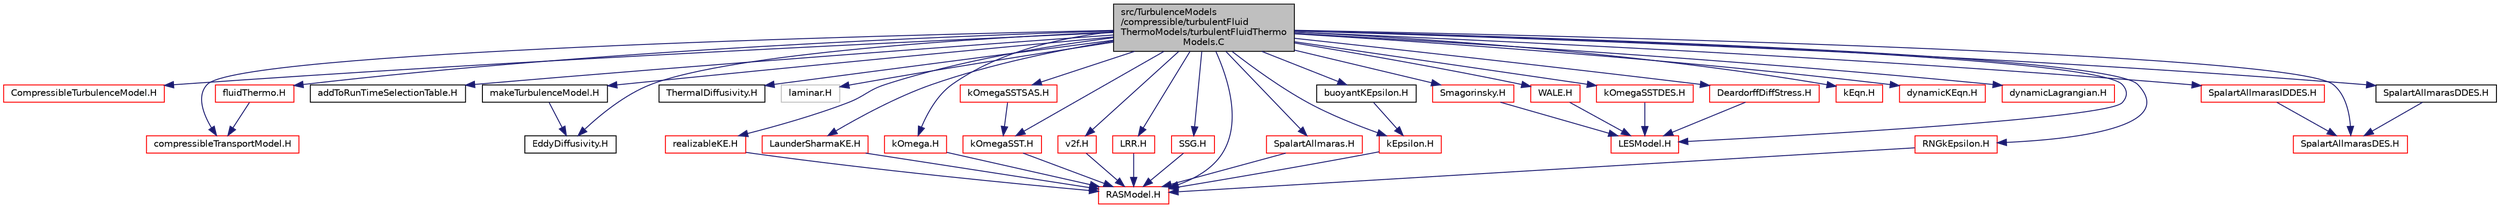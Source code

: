 digraph "src/TurbulenceModels/compressible/turbulentFluidThermoModels/turbulentFluidThermoModels.C"
{
  bgcolor="transparent";
  edge [fontname="Helvetica",fontsize="10",labelfontname="Helvetica",labelfontsize="10"];
  node [fontname="Helvetica",fontsize="10",shape=record];
  Node1 [label="src/TurbulenceModels\l/compressible/turbulentFluid\lThermoModels/turbulentFluidThermo\lModels.C",height=0.2,width=0.4,color="black", fillcolor="grey75", style="filled", fontcolor="black"];
  Node1 -> Node2 [color="midnightblue",fontsize="10",style="solid",fontname="Helvetica"];
  Node2 [label="CompressibleTurbulenceModel.H",height=0.2,width=0.4,color="red",URL="$a10657.html"];
  Node1 -> Node3 [color="midnightblue",fontsize="10",style="solid",fontname="Helvetica"];
  Node3 [label="compressibleTransportModel.H",height=0.2,width=0.4,color="red",URL="$a10558.html"];
  Node1 -> Node4 [color="midnightblue",fontsize="10",style="solid",fontname="Helvetica"];
  Node4 [label="fluidThermo.H",height=0.2,width=0.4,color="red",URL="$a10085.html"];
  Node4 -> Node3 [color="midnightblue",fontsize="10",style="solid",fontname="Helvetica"];
  Node1 -> Node5 [color="midnightblue",fontsize="10",style="solid",fontname="Helvetica"];
  Node5 [label="addToRunTimeSelectionTable.H",height=0.2,width=0.4,color="black",URL="$a08150.html",tooltip="Macros for easy insertion into run-time selection tables. "];
  Node1 -> Node6 [color="midnightblue",fontsize="10",style="solid",fontname="Helvetica"];
  Node6 [label="makeTurbulenceModel.H",height=0.2,width=0.4,color="black",URL="$a10700.html"];
  Node6 -> Node7 [color="midnightblue",fontsize="10",style="solid",fontname="Helvetica"];
  Node7 [label="EddyDiffusivity.H",height=0.2,width=0.4,color="black",URL="$a10659.html"];
  Node1 -> Node8 [color="midnightblue",fontsize="10",style="solid",fontname="Helvetica"];
  Node8 [label="ThermalDiffusivity.H",height=0.2,width=0.4,color="black",URL="$a10663.html"];
  Node1 -> Node7 [color="midnightblue",fontsize="10",style="solid",fontname="Helvetica"];
  Node1 -> Node9 [color="midnightblue",fontsize="10",style="solid",fontname="Helvetica"];
  Node9 [label="laminar.H",height=0.2,width=0.4,color="grey75"];
  Node1 -> Node10 [color="midnightblue",fontsize="10",style="solid",fontname="Helvetica"];
  Node10 [label="RASModel.H",height=0.2,width=0.4,color="red",URL="$a10863.html"];
  Node1 -> Node11 [color="midnightblue",fontsize="10",style="solid",fontname="Helvetica"];
  Node11 [label="LESModel.H",height=0.2,width=0.4,color="red",URL="$a10821.html"];
  Node1 -> Node12 [color="midnightblue",fontsize="10",style="solid",fontname="Helvetica"];
  Node12 [label="SpalartAllmaras.H",height=0.2,width=0.4,color="red",URL="$a10870.html"];
  Node12 -> Node10 [color="midnightblue",fontsize="10",style="solid",fontname="Helvetica"];
  Node1 -> Node13 [color="midnightblue",fontsize="10",style="solid",fontname="Helvetica"];
  Node13 [label="kEpsilon.H",height=0.2,width=0.4,color="red",URL="$a10851.html"];
  Node13 -> Node10 [color="midnightblue",fontsize="10",style="solid",fontname="Helvetica"];
  Node1 -> Node14 [color="midnightblue",fontsize="10",style="solid",fontname="Helvetica"];
  Node14 [label="RNGkEpsilon.H",height=0.2,width=0.4,color="red",URL="$a10868.html"];
  Node14 -> Node10 [color="midnightblue",fontsize="10",style="solid",fontname="Helvetica"];
  Node1 -> Node15 [color="midnightblue",fontsize="10",style="solid",fontname="Helvetica"];
  Node15 [label="realizableKE.H",height=0.2,width=0.4,color="red",URL="$a10866.html"];
  Node15 -> Node10 [color="midnightblue",fontsize="10",style="solid",fontname="Helvetica"];
  Node1 -> Node16 [color="midnightblue",fontsize="10",style="solid",fontname="Helvetica"];
  Node16 [label="buoyantKEpsilon.H",height=0.2,width=0.4,color="black",URL="$a10661.html"];
  Node16 -> Node13 [color="midnightblue",fontsize="10",style="solid",fontname="Helvetica"];
  Node1 -> Node17 [color="midnightblue",fontsize="10",style="solid",fontname="Helvetica"];
  Node17 [label="LaunderSharmaKE.H",height=0.2,width=0.4,color="red",URL="$a10859.html"];
  Node17 -> Node10 [color="midnightblue",fontsize="10",style="solid",fontname="Helvetica"];
  Node1 -> Node18 [color="midnightblue",fontsize="10",style="solid",fontname="Helvetica"];
  Node18 [label="kOmega.H",height=0.2,width=0.4,color="red",URL="$a10853.html"];
  Node18 -> Node10 [color="midnightblue",fontsize="10",style="solid",fontname="Helvetica"];
  Node1 -> Node19 [color="midnightblue",fontsize="10",style="solid",fontname="Helvetica"];
  Node19 [label="kOmegaSST.H",height=0.2,width=0.4,color="red",URL="$a10855.html"];
  Node19 -> Node10 [color="midnightblue",fontsize="10",style="solid",fontname="Helvetica"];
  Node1 -> Node20 [color="midnightblue",fontsize="10",style="solid",fontname="Helvetica"];
  Node20 [label="kOmegaSSTSAS.H",height=0.2,width=0.4,color="red",URL="$a10857.html"];
  Node20 -> Node19 [color="midnightblue",fontsize="10",style="solid",fontname="Helvetica"];
  Node1 -> Node21 [color="midnightblue",fontsize="10",style="solid",fontname="Helvetica"];
  Node21 [label="v2f.H",height=0.2,width=0.4,color="red",URL="$a10874.html"];
  Node21 -> Node10 [color="midnightblue",fontsize="10",style="solid",fontname="Helvetica"];
  Node1 -> Node22 [color="midnightblue",fontsize="10",style="solid",fontname="Helvetica"];
  Node22 [label="LRR.H",height=0.2,width=0.4,color="red",URL="$a10861.html"];
  Node22 -> Node10 [color="midnightblue",fontsize="10",style="solid",fontname="Helvetica"];
  Node1 -> Node23 [color="midnightblue",fontsize="10",style="solid",fontname="Helvetica"];
  Node23 [label="SSG.H",height=0.2,width=0.4,color="red",URL="$a10872.html"];
  Node23 -> Node10 [color="midnightblue",fontsize="10",style="solid",fontname="Helvetica"];
  Node1 -> Node24 [color="midnightblue",fontsize="10",style="solid",fontname="Helvetica"];
  Node24 [label="Smagorinsky.H",height=0.2,width=0.4,color="red",URL="$a10824.html"];
  Node24 -> Node11 [color="midnightblue",fontsize="10",style="solid",fontname="Helvetica"];
  Node1 -> Node25 [color="midnightblue",fontsize="10",style="solid",fontname="Helvetica"];
  Node25 [label="WALE.H",height=0.2,width=0.4,color="red",URL="$a10832.html"];
  Node25 -> Node11 [color="midnightblue",fontsize="10",style="solid",fontname="Helvetica"];
  Node1 -> Node26 [color="midnightblue",fontsize="10",style="solid",fontname="Helvetica"];
  Node26 [label="kEqn.H",height=0.2,width=0.4,color="red",URL="$a10792.html"];
  Node1 -> Node27 [color="midnightblue",fontsize="10",style="solid",fontname="Helvetica"];
  Node27 [label="dynamicKEqn.H",height=0.2,width=0.4,color="red",URL="$a10788.html"];
  Node1 -> Node28 [color="midnightblue",fontsize="10",style="solid",fontname="Helvetica"];
  Node28 [label="dynamicLagrangian.H",height=0.2,width=0.4,color="red",URL="$a10790.html"];
  Node1 -> Node29 [color="midnightblue",fontsize="10",style="solid",fontname="Helvetica"];
  Node29 [label="kOmegaSSTDES.H",height=0.2,width=0.4,color="red",URL="$a10794.html"];
  Node29 -> Node11 [color="midnightblue",fontsize="10",style="solid",fontname="Helvetica"];
  Node1 -> Node30 [color="midnightblue",fontsize="10",style="solid",fontname="Helvetica"];
  Node30 [label="SpalartAllmarasDES.H",height=0.2,width=0.4,color="red",URL="$a10828.html"];
  Node1 -> Node31 [color="midnightblue",fontsize="10",style="solid",fontname="Helvetica"];
  Node31 [label="SpalartAllmarasDDES.H",height=0.2,width=0.4,color="black",URL="$a10826.html"];
  Node31 -> Node30 [color="midnightblue",fontsize="10",style="solid",fontname="Helvetica"];
  Node1 -> Node32 [color="midnightblue",fontsize="10",style="solid",fontname="Helvetica"];
  Node32 [label="SpalartAllmarasIDDES.H",height=0.2,width=0.4,color="red",URL="$a10830.html"];
  Node32 -> Node30 [color="midnightblue",fontsize="10",style="solid",fontname="Helvetica"];
  Node1 -> Node33 [color="midnightblue",fontsize="10",style="solid",fontname="Helvetica"];
  Node33 [label="DeardorffDiffStress.H",height=0.2,width=0.4,color="red",URL="$a10786.html"];
  Node33 -> Node11 [color="midnightblue",fontsize="10",style="solid",fontname="Helvetica"];
}
